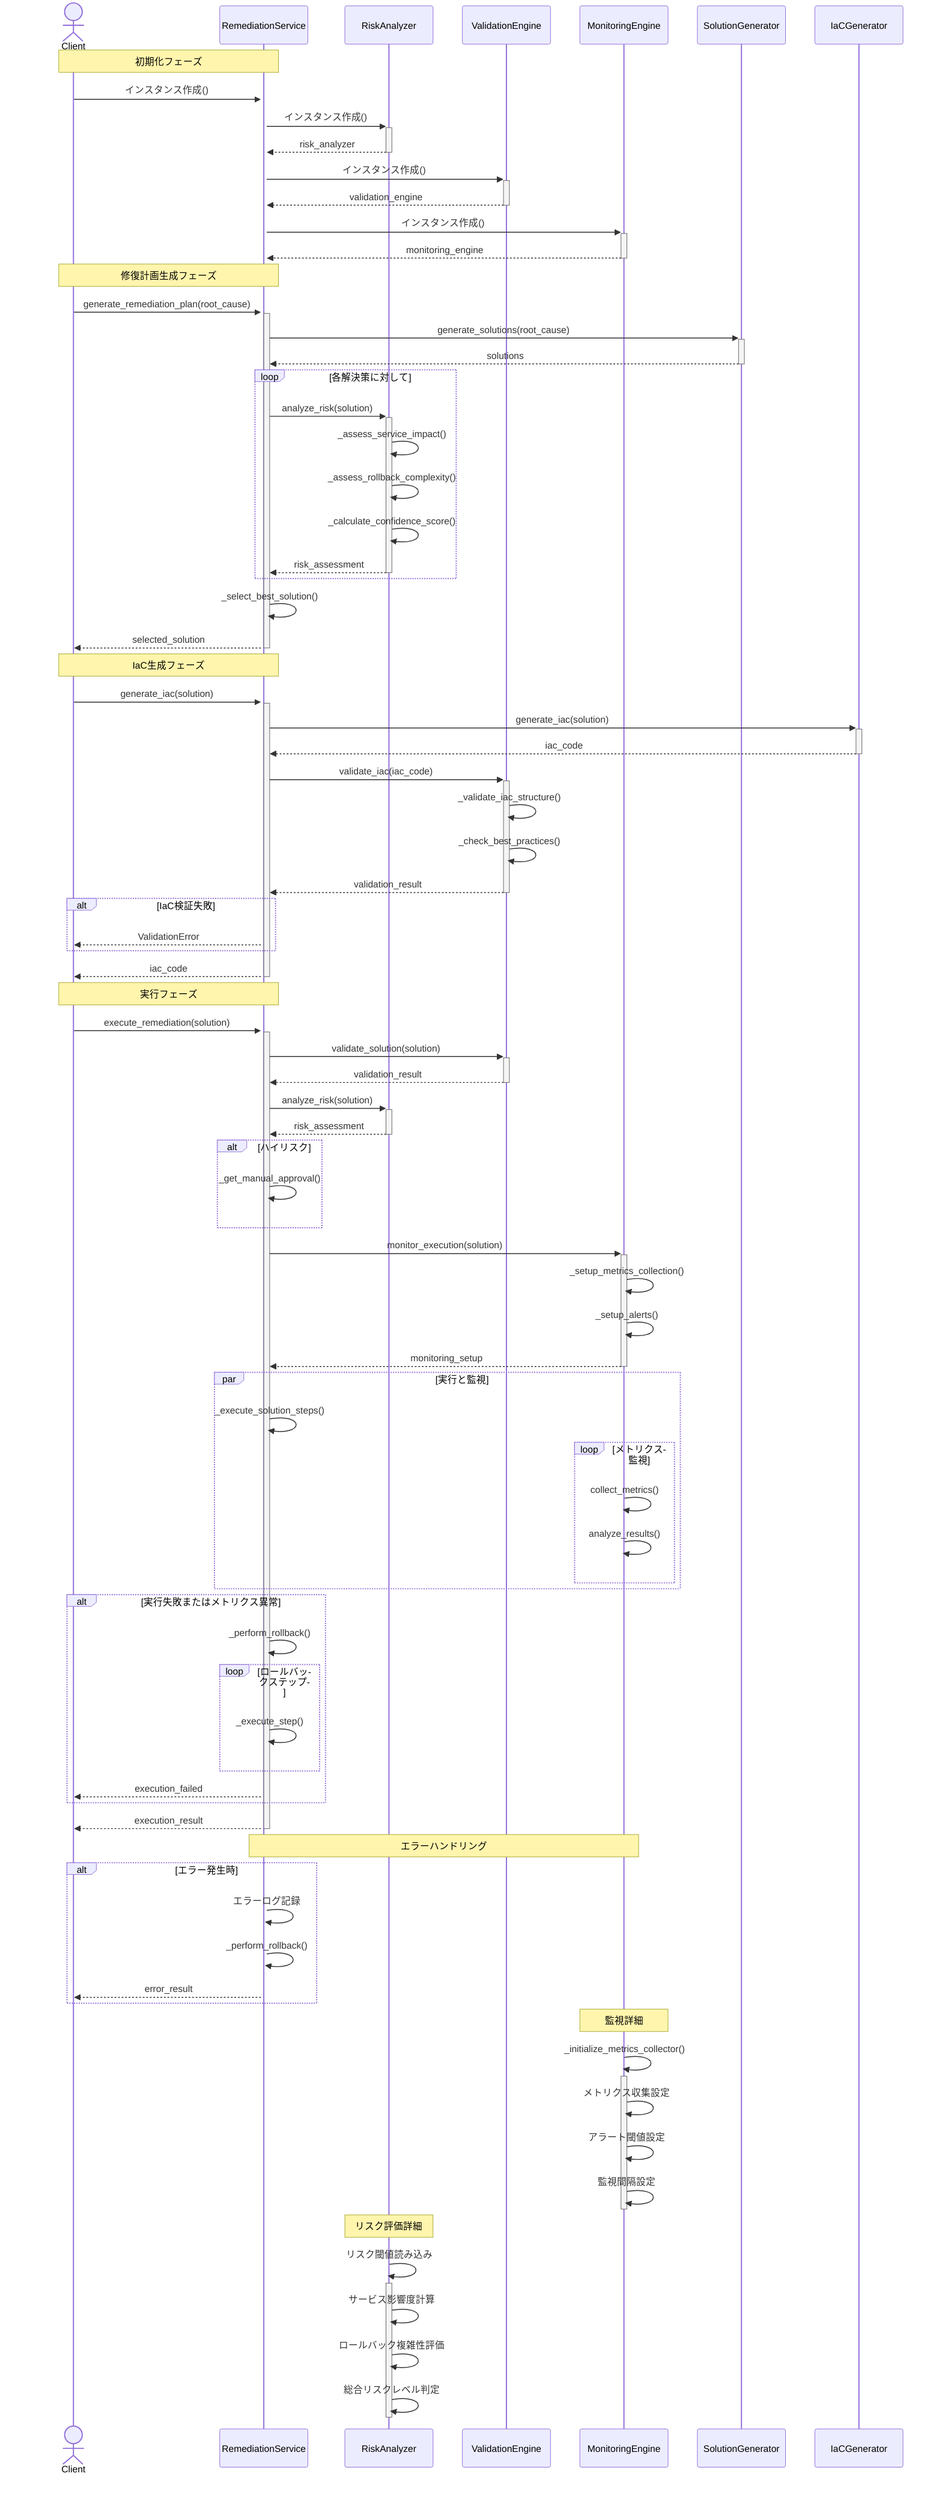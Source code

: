 sequenceDiagram
    actor Client
    participant RS as RemediationService
    participant RA as RiskAnalyzer
    participant VE as ValidationEngine
    participant ME as MonitoringEngine
    participant SG as SolutionGenerator
    participant IG as IaCGenerator
    
    Note over Client,RS: 初期化フェーズ
    Client->>+RS: インスタンス作成()
    RS->>+RA: インスタンス作成()
    RA-->>-RS: risk_analyzer
    
    RS->>+VE: インスタンス作成()
    VE-->>-RS: validation_engine
    
    RS->>+ME: インスタンス作成()
    ME-->>-RS: monitoring_engine
    
    Note over Client,RS: 修復計画生成フェーズ
    Client->>+RS: generate_remediation_plan(root_cause)
    
    RS->>+SG: generate_solutions(root_cause)
    SG-->>-RS: solutions
    
    loop 各解決策に対して
        RS->>+RA: analyze_risk(solution)
        RA->>RA: _assess_service_impact()
        RA->>RA: _assess_rollback_complexity()
        RA->>RA: _calculate_confidence_score()
        RA-->>-RS: risk_assessment
    end
    
    RS->>RS: _select_best_solution()
    RS-->>-Client: selected_solution
    
    Note over Client,RS: IaC生成フェーズ
    Client->>+RS: generate_iac(solution)
    
    RS->>+IG: generate_iac(solution)
    IG-->>-RS: iac_code
    
    RS->>+VE: validate_iac(iac_code)
    VE->>VE: _validate_iac_structure()
    VE->>VE: _check_best_practices()
    VE-->>-RS: validation_result
    
    alt IaC検証失敗
        RS-->>Client: ValidationError
    end
    
    RS-->>-Client: iac_code
    
    Note over Client,RS: 実行フェーズ
    Client->>+RS: execute_remediation(solution)
    
    RS->>+VE: validate_solution(solution)
    VE-->>-RS: validation_result
    
    RS->>+RA: analyze_risk(solution)
    RA-->>-RS: risk_assessment
    
    alt ハイリスク
        RS->>RS: _get_manual_approval()
    end
    
    RS->>+ME: monitor_execution(solution)
    ME->>ME: _setup_metrics_collection()
    ME->>ME: _setup_alerts()
    ME-->>-RS: monitoring_setup
    
    par 実行と監視
        RS->>RS: _execute_solution_steps()
        
        loop メトリクス監視
            ME->>ME: collect_metrics()
            ME->>ME: analyze_results()
        end
    end
    
    alt 実行失敗またはメトリクス異常
        RS->>RS: _perform_rollback()
        
        loop ロールバックステップ
            RS->>RS: _execute_step()
        end
        
        RS-->>Client: execution_failed
    end
    
    RS-->>-Client: execution_result
    
    Note over RS,ME: エラーハンドリング
    alt エラー発生時
        RS->>RS: エラーログ記録
        RS->>RS: _perform_rollback()
        RS-->>Client: error_result
    end
    
    Note over ME: 監視詳細
    ME->>ME: _initialize_metrics_collector()
    activate ME
    ME->>ME: メトリクス収集設定
    ME->>ME: アラート閾値設定
    ME->>ME: 監視間隔設定
    deactivate ME
    
    Note over RA: リスク評価詳細
    RA->>RA: リスク閾値読み込み
    activate RA
    RA->>RA: サービス影響度計算
    RA->>RA: ロールバック複雑性評価
    RA->>RA: 総合リスクレベル判定
    deactivate RA